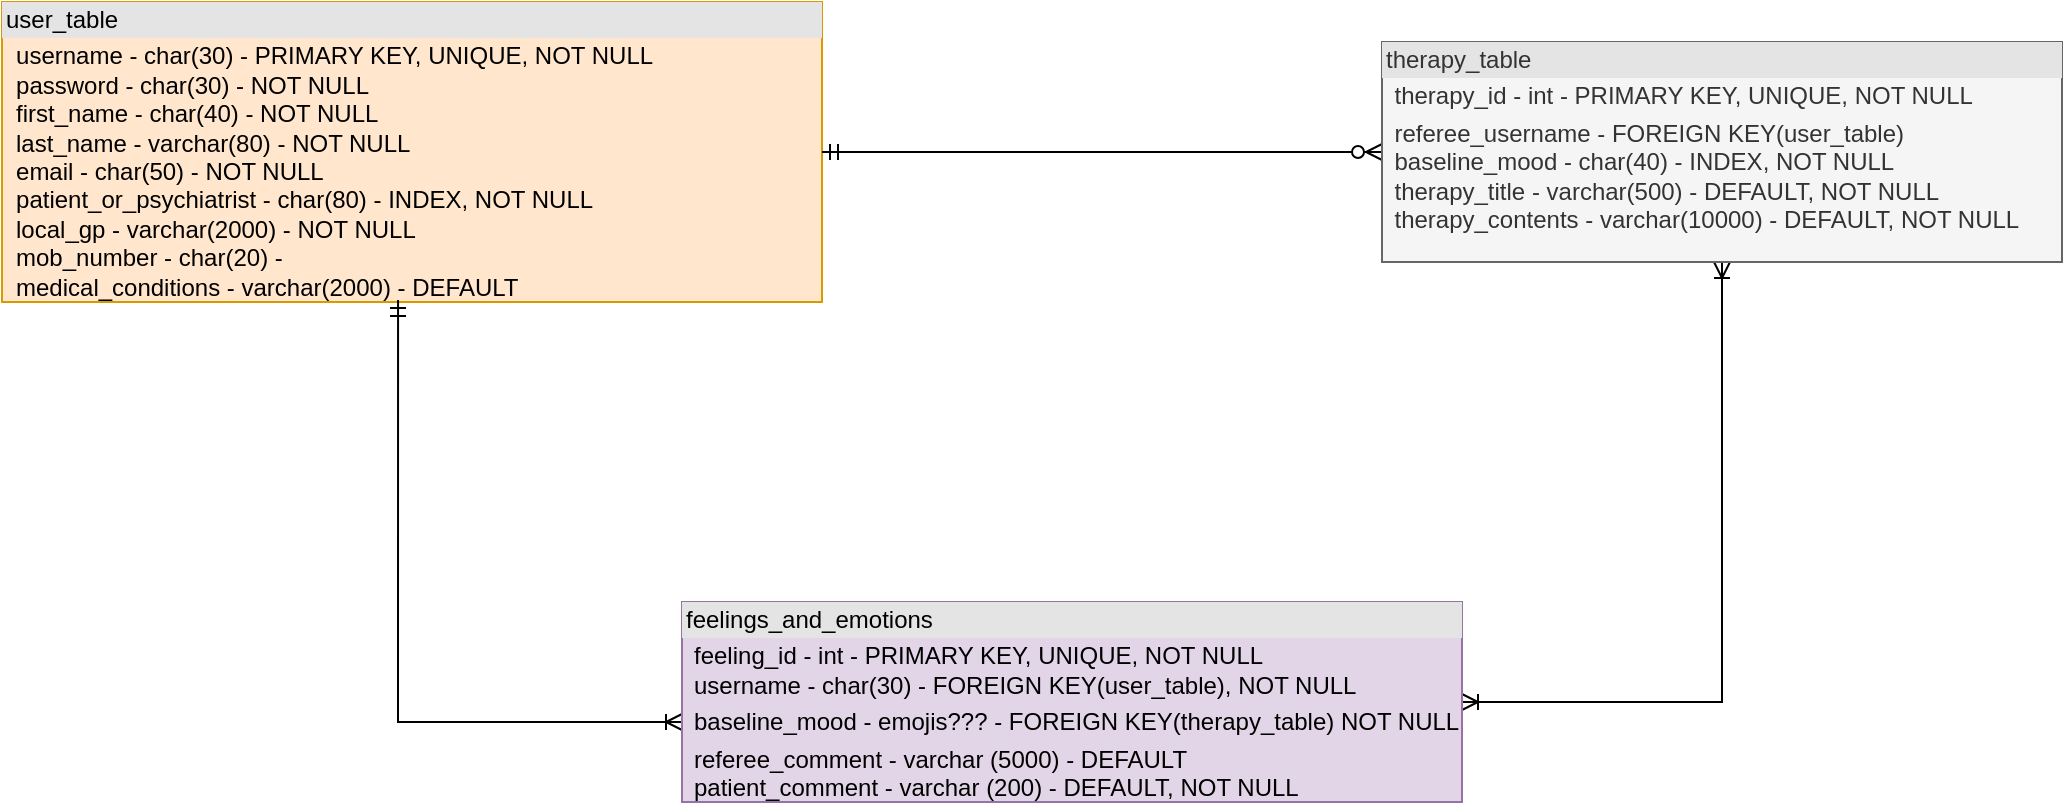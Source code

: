 <mxfile version="13.4.3" type="device"><diagram id="C5RBs43oDa-KdzZeNtuy" name="Page-1"><mxGraphModel dx="946" dy="597" grid="1" gridSize="10" guides="1" tooltips="1" connect="1" arrows="1" fold="1" page="1" pageScale="1" pageWidth="827" pageHeight="1169" math="0" shadow="0"><root><mxCell id="WIyWlLk6GJQsqaUBKTNV-0"/><mxCell id="WIyWlLk6GJQsqaUBKTNV-1" parent="WIyWlLk6GJQsqaUBKTNV-0"/><mxCell id="5mffMngoZJmupfyaCCWV-0" value="&lt;div style=&quot;box-sizing: border-box ; width: 100% ; background: #e4e4e4 ; padding: 2px&quot;&gt;user_table&lt;/div&gt;&lt;table style=&quot;width: 100% ; font-size: 1em&quot; cellpadding=&quot;2&quot; cellspacing=&quot;0&quot;&gt;&lt;tbody&gt;&lt;tr&gt;&lt;td&gt;&lt;br&gt;&lt;br&gt;&lt;br&gt;&lt;br&gt;&lt;br&gt;&lt;br&gt;&lt;br&gt;&lt;br&gt;&lt;br&gt;&lt;br&gt;&lt;br&gt;&lt;/td&gt;&lt;td&gt;username&amp;nbsp;- char(30) - PRIMARY KEY, UNIQUE, NOT NULL&lt;br&gt;password - char(30) - NOT NULL&lt;br&gt;first_name&amp;nbsp;- char(40) - NOT NULL&lt;br&gt;last_name&amp;nbsp;- varchar(80) - NOT NULL&lt;br&gt;email&amp;nbsp;- char(50) - NOT NULL&lt;br&gt;patient_or_psychiatrist - char(80) - INDEX, NOT NULL&lt;br&gt;local_gp - varchar(2000) - NOT NULL&lt;br&gt;mob_number - char(20) -&amp;nbsp;&lt;br&gt;medical_conditions - varchar(2000) - DEFAULT&lt;br&gt;&lt;br&gt;&lt;br&gt;&lt;/td&gt;&lt;/tr&gt;&lt;tr&gt;&lt;td&gt;&lt;br&gt;&lt;/td&gt;&lt;td&gt;&lt;br&gt;&lt;/td&gt;&lt;/tr&gt;&lt;tr&gt;&lt;td&gt;&lt;/td&gt;&lt;td&gt;&lt;br&gt;&lt;/td&gt;&lt;/tr&gt;&lt;/tbody&gt;&lt;/table&gt;" style="verticalAlign=top;align=left;overflow=fill;html=1;fillColor=#ffe6cc;strokeColor=#d79b00;" parent="WIyWlLk6GJQsqaUBKTNV-1" vertex="1"><mxGeometry x="40" y="40" width="410" height="150" as="geometry"/></mxCell><mxCell id="5mffMngoZJmupfyaCCWV-4" style="edgeStyle=orthogonalEdgeStyle;rounded=0;orthogonalLoop=1;jettySize=auto;html=1;entryX=0.5;entryY=1;entryDx=0;entryDy=0;startArrow=ERoneToMany;startFill=0;endArrow=ERoneToMany;endFill=0;exitX=1;exitY=0.5;exitDx=0;exitDy=0;" parent="WIyWlLk6GJQsqaUBKTNV-1" source="5mffMngoZJmupfyaCCWV-1" target="5mffMngoZJmupfyaCCWV-2" edge="1"><mxGeometry relative="1" as="geometry"/></mxCell><mxCell id="5mffMngoZJmupfyaCCWV-5" style="edgeStyle=orthogonalEdgeStyle;rounded=0;orthogonalLoop=1;jettySize=auto;html=1;entryX=0.483;entryY=0.993;entryDx=0;entryDy=0;startArrow=ERoneToMany;startFill=0;endArrow=ERmandOne;endFill=0;entryPerimeter=0;" parent="WIyWlLk6GJQsqaUBKTNV-1" source="5mffMngoZJmupfyaCCWV-1" target="5mffMngoZJmupfyaCCWV-0" edge="1"><mxGeometry relative="1" as="geometry"><Array as="points"><mxPoint x="238" y="400"/></Array></mxGeometry></mxCell><mxCell id="5mffMngoZJmupfyaCCWV-1" value="&lt;div style=&quot;box-sizing: border-box ; width: 100% ; background: #e4e4e4 ; padding: 2px&quot;&gt;feelings_and_emotions&lt;/div&gt;&lt;table style=&quot;width: 100% ; font-size: 1em&quot; cellpadding=&quot;2&quot; cellspacing=&quot;0&quot;&gt;&lt;tbody&gt;&lt;tr&gt;&lt;td&gt;&lt;br&gt;&lt;/td&gt;&lt;td&gt;feeling_id - int - PRIMARY KEY, UNIQUE, NOT NULL&amp;nbsp;&lt;br&gt;username - char(30) - FOREIGN KEY(user_table), NOT NULL&lt;/td&gt;&lt;/tr&gt;&lt;tr&gt;&lt;td&gt;&lt;br&gt;&lt;/td&gt;&lt;td&gt;baseline_mood - emojis??? - FOREIGN KEY(therapy_table) NOT NULL&lt;br&gt;&lt;/td&gt;&lt;/tr&gt;&lt;tr&gt;&lt;td&gt;&lt;/td&gt;&lt;td&gt;referee_comment - varchar (5000) - DEFAULT&lt;br&gt;patient_comment - varchar (200) - DEFAULT, NOT NULL&lt;br&gt;&lt;br&gt;&lt;/td&gt;&lt;/tr&gt;&lt;/tbody&gt;&lt;/table&gt;" style="verticalAlign=top;align=left;overflow=fill;html=1;fillColor=#e1d5e7;strokeColor=#9673a6;" parent="WIyWlLk6GJQsqaUBKTNV-1" vertex="1"><mxGeometry x="380" y="340" width="390" height="100" as="geometry"/></mxCell><mxCell id="5mffMngoZJmupfyaCCWV-3" style="edgeStyle=orthogonalEdgeStyle;rounded=0;orthogonalLoop=1;jettySize=auto;html=1;entryX=1;entryY=0.5;entryDx=0;entryDy=0;endArrow=ERmandOne;endFill=0;startArrow=ERzeroToMany;startFill=1;" parent="WIyWlLk6GJQsqaUBKTNV-1" source="5mffMngoZJmupfyaCCWV-2" target="5mffMngoZJmupfyaCCWV-0" edge="1"><mxGeometry relative="1" as="geometry"/></mxCell><mxCell id="5mffMngoZJmupfyaCCWV-2" value="&lt;div style=&quot;box-sizing: border-box ; width: 100% ; background: #e4e4e4 ; padding: 2px&quot;&gt;therapy_table&lt;/div&gt;&lt;table style=&quot;width: 100% ; font-size: 1em&quot; cellpadding=&quot;2&quot; cellspacing=&quot;0&quot;&gt;&lt;tbody&gt;&lt;tr&gt;&lt;td&gt;&lt;br&gt;&lt;/td&gt;&lt;td&gt;therapy_id - int - PRIMARY KEY, UNIQUE, NOT NULL&lt;/td&gt;&lt;/tr&gt;&lt;tr&gt;&lt;td&gt;&lt;br&gt;&lt;/td&gt;&lt;td&gt;referee_username - FOREIGN KEY(user_table)&lt;br&gt;baseline_mood - char(40) - INDEX, NOT NULL&lt;br&gt;therapy_title - varchar(500) - DEFAULT, NOT NULL&lt;br&gt;therapy_contents - varchar(10000) - DEFAULT, NOT NULL&lt;/td&gt;&lt;/tr&gt;&lt;tr&gt;&lt;td&gt;&lt;/td&gt;&lt;td&gt;&lt;br&gt;&lt;/td&gt;&lt;/tr&gt;&lt;/tbody&gt;&lt;/table&gt;" style="verticalAlign=top;align=left;overflow=fill;html=1;fillColor=#f5f5f5;strokeColor=#666666;fontColor=#333333;" parent="WIyWlLk6GJQsqaUBKTNV-1" vertex="1"><mxGeometry x="730" y="60" width="340" height="110" as="geometry"/></mxCell></root></mxGraphModel></diagram></mxfile>